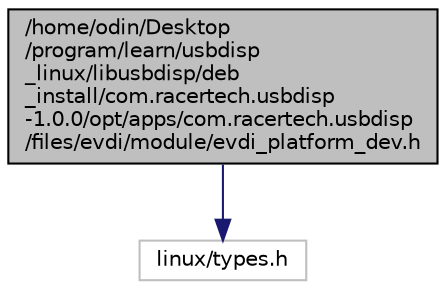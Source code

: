 digraph "/home/odin/Desktop/program/learn/usbdisp_linux/libusbdisp/deb_install/com.racertech.usbdisp-1.0.0/opt/apps/com.racertech.usbdisp/files/evdi/module/evdi_platform_dev.h"
{
 // LATEX_PDF_SIZE
  edge [fontname="Helvetica",fontsize="10",labelfontname="Helvetica",labelfontsize="10"];
  node [fontname="Helvetica",fontsize="10",shape=record];
  Node1 [label="/home/odin/Desktop\l/program/learn/usbdisp\l_linux/libusbdisp/deb\l_install/com.racertech.usbdisp\l-1.0.0/opt/apps/com.racertech.usbdisp\l/files/evdi/module/evdi_platform_dev.h",height=0.2,width=0.4,color="black", fillcolor="grey75", style="filled", fontcolor="black",tooltip=" "];
  Node1 -> Node2 [color="midnightblue",fontsize="10",style="solid",fontname="Helvetica"];
  Node2 [label="linux/types.h",height=0.2,width=0.4,color="grey75", fillcolor="white", style="filled",tooltip=" "];
}
